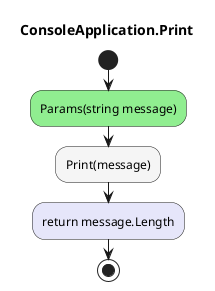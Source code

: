 @startuml ConsoleApplication.Print
title ConsoleApplication.Print
start
#LightGreen:Params(string message);
#WhiteSmoke:Print(message);
#Lavender:return message.Length;
stop
@enduml
